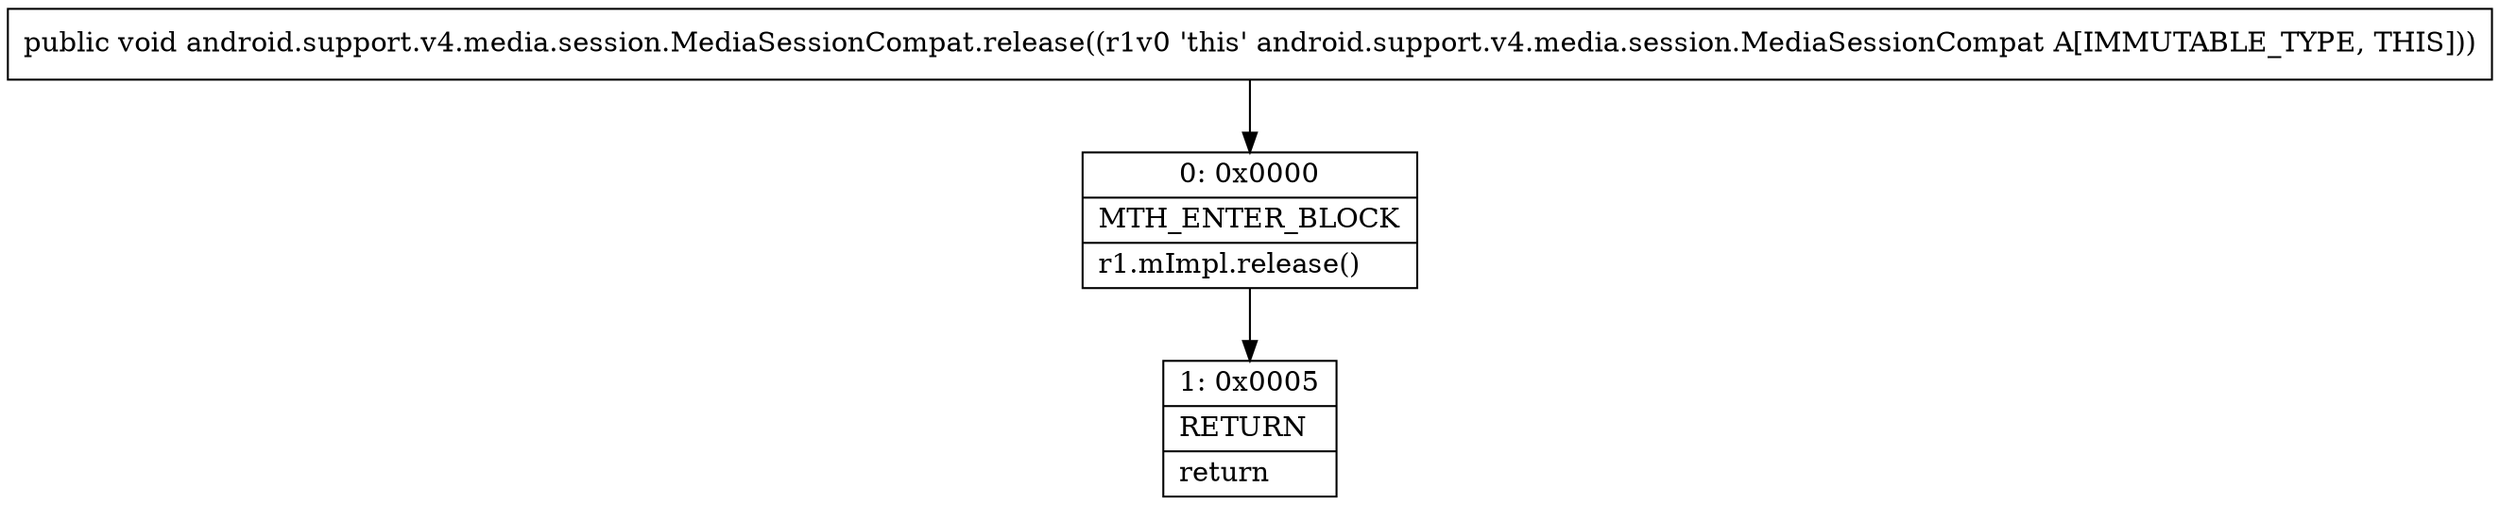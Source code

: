 digraph "CFG forandroid.support.v4.media.session.MediaSessionCompat.release()V" {
Node_0 [shape=record,label="{0\:\ 0x0000|MTH_ENTER_BLOCK\l|r1.mImpl.release()\l}"];
Node_1 [shape=record,label="{1\:\ 0x0005|RETURN\l|return\l}"];
MethodNode[shape=record,label="{public void android.support.v4.media.session.MediaSessionCompat.release((r1v0 'this' android.support.v4.media.session.MediaSessionCompat A[IMMUTABLE_TYPE, THIS])) }"];
MethodNode -> Node_0;
Node_0 -> Node_1;
}

